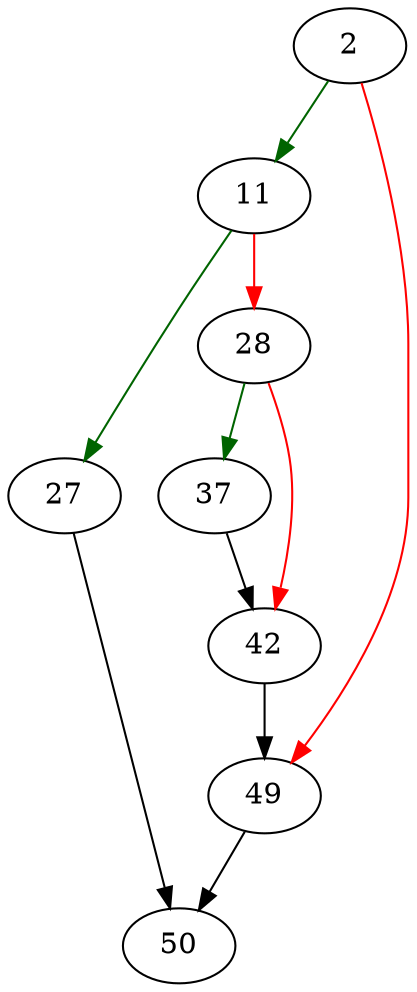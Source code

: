 strict digraph "sqlite3PcacheSetPageSize" {
	// Node definitions.
	2 [entry=true];
	11;
	49;
	27;
	28;
	50;
	37;
	42;

	// Edge definitions.
	2 -> 11 [
		color=darkgreen
		cond=true
	];
	2 -> 49 [
		color=red
		cond=false
	];
	11 -> 27 [
		color=darkgreen
		cond=true
	];
	11 -> 28 [
		color=red
		cond=false
	];
	49 -> 50;
	27 -> 50;
	28 -> 37 [
		color=darkgreen
		cond=true
	];
	28 -> 42 [
		color=red
		cond=false
	];
	37 -> 42;
	42 -> 49;
}